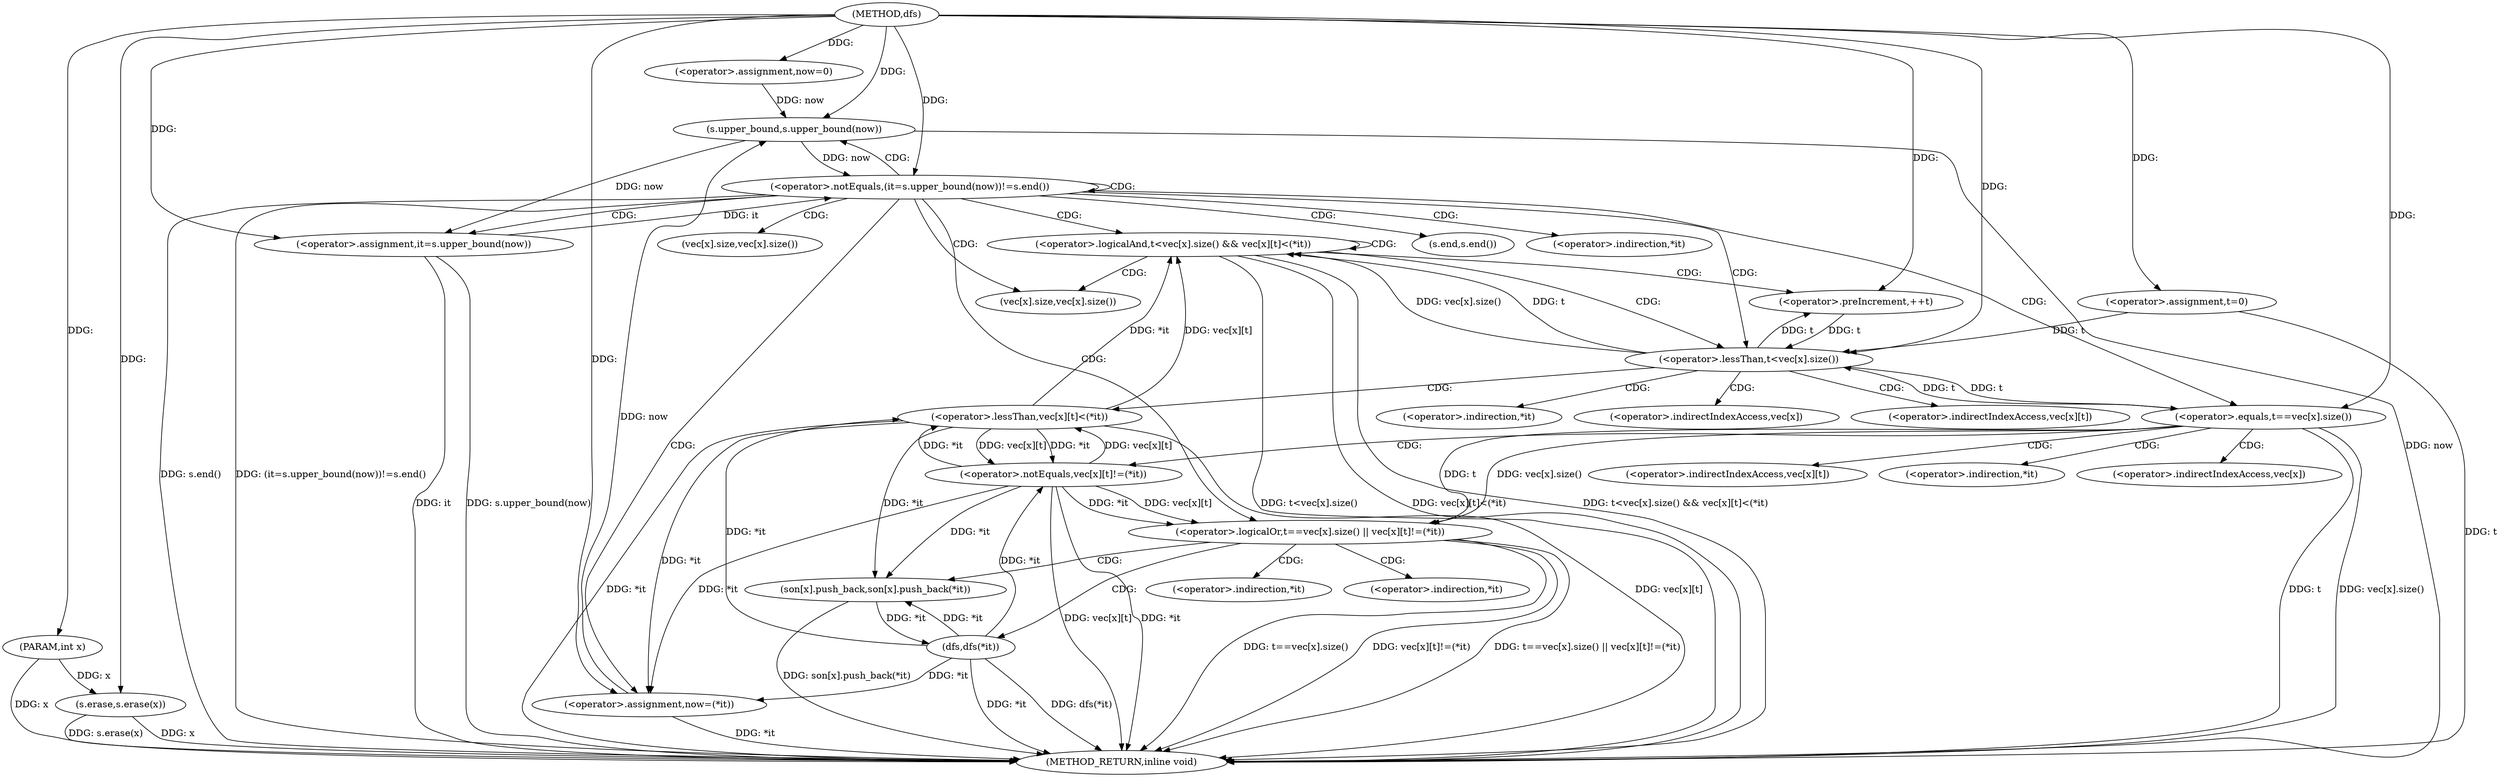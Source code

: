 digraph "dfs" {  
"1000102" [label = "(METHOD,dfs)" ]
"1000163" [label = "(METHOD_RETURN,inline void)" ]
"1000103" [label = "(PARAM,int x)" ]
"1000106" [label = "(<operator>.assignment,now=0)" ]
"1000110" [label = "(<operator>.assignment,t=0)" ]
"1000115" [label = "(s.erase,s.erase(x))" ]
"1000117" [label = "(<operator>.notEquals,(it=s.upper_bound(now))!=s.end())" ]
"1000118" [label = "(<operator>.assignment,it=s.upper_bound(now))" ]
"1000125" [label = "(<operator>.assignment,now=(*it))" ]
"1000129" [label = "(<operator>.logicalAnd,t<vec[x].size() && vec[x][t]<(*it))" ]
"1000141" [label = "(<operator>.preIncrement,++t)" ]
"1000144" [label = "(<operator>.logicalOr,t==vec[x].size() || vec[x][t]!=(*it))" ]
"1000120" [label = "(s.upper_bound,s.upper_bound(now))" ]
"1000157" [label = "(son[x].push_back,son[x].push_back(*it))" ]
"1000160" [label = "(dfs,dfs(*it))" ]
"1000130" [label = "(<operator>.lessThan,t<vec[x].size())" ]
"1000133" [label = "(<operator>.lessThan,vec[x][t]<(*it))" ]
"1000145" [label = "(<operator>.equals,t==vec[x].size())" ]
"1000148" [label = "(<operator>.notEquals,vec[x][t]!=(*it))" ]
"1000122" [label = "(s.end,s.end())" ]
"1000127" [label = "(<operator>.indirection,*it)" ]
"1000132" [label = "(vec[x].size,vec[x].size())" ]
"1000134" [label = "(<operator>.indirectIndexAccess,vec[x][t])" ]
"1000139" [label = "(<operator>.indirection,*it)" ]
"1000147" [label = "(vec[x].size,vec[x].size())" ]
"1000149" [label = "(<operator>.indirectIndexAccess,vec[x][t])" ]
"1000154" [label = "(<operator>.indirection,*it)" ]
"1000158" [label = "(<operator>.indirection,*it)" ]
"1000161" [label = "(<operator>.indirection,*it)" ]
"1000135" [label = "(<operator>.indirectIndexAccess,vec[x])" ]
"1000150" [label = "(<operator>.indirectIndexAccess,vec[x])" ]
  "1000103" -> "1000163"  [ label = "DDG: x"] 
  "1000110" -> "1000163"  [ label = "DDG: t"] 
  "1000115" -> "1000163"  [ label = "DDG: x"] 
  "1000115" -> "1000163"  [ label = "DDG: s.erase(x)"] 
  "1000118" -> "1000163"  [ label = "DDG: it"] 
  "1000120" -> "1000163"  [ label = "DDG: now"] 
  "1000118" -> "1000163"  [ label = "DDG: s.upper_bound(now)"] 
  "1000117" -> "1000163"  [ label = "DDG: s.end()"] 
  "1000117" -> "1000163"  [ label = "DDG: (it=s.upper_bound(now))!=s.end()"] 
  "1000125" -> "1000163"  [ label = "DDG: *it"] 
  "1000129" -> "1000163"  [ label = "DDG: t<vec[x].size()"] 
  "1000133" -> "1000163"  [ label = "DDG: vec[x][t]"] 
  "1000133" -> "1000163"  [ label = "DDG: *it"] 
  "1000129" -> "1000163"  [ label = "DDG: vec[x][t]<(*it)"] 
  "1000129" -> "1000163"  [ label = "DDG: t<vec[x].size() && vec[x][t]<(*it)"] 
  "1000145" -> "1000163"  [ label = "DDG: t"] 
  "1000145" -> "1000163"  [ label = "DDG: vec[x].size()"] 
  "1000144" -> "1000163"  [ label = "DDG: t==vec[x].size()"] 
  "1000148" -> "1000163"  [ label = "DDG: vec[x][t]"] 
  "1000148" -> "1000163"  [ label = "DDG: *it"] 
  "1000144" -> "1000163"  [ label = "DDG: vec[x][t]!=(*it)"] 
  "1000144" -> "1000163"  [ label = "DDG: t==vec[x].size() || vec[x][t]!=(*it)"] 
  "1000157" -> "1000163"  [ label = "DDG: son[x].push_back(*it)"] 
  "1000160" -> "1000163"  [ label = "DDG: *it"] 
  "1000160" -> "1000163"  [ label = "DDG: dfs(*it)"] 
  "1000102" -> "1000103"  [ label = "DDG: "] 
  "1000102" -> "1000106"  [ label = "DDG: "] 
  "1000102" -> "1000110"  [ label = "DDG: "] 
  "1000103" -> "1000115"  [ label = "DDG: x"] 
  "1000102" -> "1000115"  [ label = "DDG: "] 
  "1000118" -> "1000117"  [ label = "DDG: it"] 
  "1000120" -> "1000117"  [ label = "DDG: now"] 
  "1000102" -> "1000117"  [ label = "DDG: "] 
  "1000102" -> "1000118"  [ label = "DDG: "] 
  "1000120" -> "1000118"  [ label = "DDG: now"] 
  "1000133" -> "1000125"  [ label = "DDG: *it"] 
  "1000148" -> "1000125"  [ label = "DDG: *it"] 
  "1000160" -> "1000125"  [ label = "DDG: *it"] 
  "1000106" -> "1000120"  [ label = "DDG: now"] 
  "1000125" -> "1000120"  [ label = "DDG: now"] 
  "1000102" -> "1000120"  [ label = "DDG: "] 
  "1000102" -> "1000125"  [ label = "DDG: "] 
  "1000130" -> "1000129"  [ label = "DDG: vec[x].size()"] 
  "1000130" -> "1000129"  [ label = "DDG: t"] 
  "1000133" -> "1000129"  [ label = "DDG: *it"] 
  "1000133" -> "1000129"  [ label = "DDG: vec[x][t]"] 
  "1000130" -> "1000141"  [ label = "DDG: t"] 
  "1000102" -> "1000141"  [ label = "DDG: "] 
  "1000145" -> "1000144"  [ label = "DDG: t"] 
  "1000145" -> "1000144"  [ label = "DDG: vec[x].size()"] 
  "1000148" -> "1000144"  [ label = "DDG: *it"] 
  "1000148" -> "1000144"  [ label = "DDG: vec[x][t]"] 
  "1000110" -> "1000130"  [ label = "DDG: t"] 
  "1000145" -> "1000130"  [ label = "DDG: t"] 
  "1000141" -> "1000130"  [ label = "DDG: t"] 
  "1000102" -> "1000130"  [ label = "DDG: "] 
  "1000148" -> "1000133"  [ label = "DDG: vec[x][t]"] 
  "1000148" -> "1000133"  [ label = "DDG: *it"] 
  "1000160" -> "1000133"  [ label = "DDG: *it"] 
  "1000130" -> "1000145"  [ label = "DDG: t"] 
  "1000102" -> "1000145"  [ label = "DDG: "] 
  "1000133" -> "1000148"  [ label = "DDG: vec[x][t]"] 
  "1000133" -> "1000148"  [ label = "DDG: *it"] 
  "1000160" -> "1000148"  [ label = "DDG: *it"] 
  "1000133" -> "1000157"  [ label = "DDG: *it"] 
  "1000148" -> "1000157"  [ label = "DDG: *it"] 
  "1000160" -> "1000157"  [ label = "DDG: *it"] 
  "1000157" -> "1000160"  [ label = "DDG: *it"] 
  "1000117" -> "1000125"  [ label = "CDG: "] 
  "1000117" -> "1000120"  [ label = "CDG: "] 
  "1000117" -> "1000117"  [ label = "CDG: "] 
  "1000117" -> "1000127"  [ label = "CDG: "] 
  "1000117" -> "1000132"  [ label = "CDG: "] 
  "1000117" -> "1000129"  [ label = "CDG: "] 
  "1000117" -> "1000147"  [ label = "CDG: "] 
  "1000117" -> "1000145"  [ label = "CDG: "] 
  "1000117" -> "1000130"  [ label = "CDG: "] 
  "1000117" -> "1000118"  [ label = "CDG: "] 
  "1000117" -> "1000144"  [ label = "CDG: "] 
  "1000117" -> "1000122"  [ label = "CDG: "] 
  "1000129" -> "1000132"  [ label = "CDG: "] 
  "1000129" -> "1000141"  [ label = "CDG: "] 
  "1000129" -> "1000129"  [ label = "CDG: "] 
  "1000129" -> "1000130"  [ label = "CDG: "] 
  "1000144" -> "1000158"  [ label = "CDG: "] 
  "1000144" -> "1000161"  [ label = "CDG: "] 
  "1000144" -> "1000160"  [ label = "CDG: "] 
  "1000144" -> "1000157"  [ label = "CDG: "] 
  "1000130" -> "1000139"  [ label = "CDG: "] 
  "1000130" -> "1000135"  [ label = "CDG: "] 
  "1000130" -> "1000133"  [ label = "CDG: "] 
  "1000130" -> "1000134"  [ label = "CDG: "] 
  "1000145" -> "1000154"  [ label = "CDG: "] 
  "1000145" -> "1000150"  [ label = "CDG: "] 
  "1000145" -> "1000148"  [ label = "CDG: "] 
  "1000145" -> "1000149"  [ label = "CDG: "] 
}
